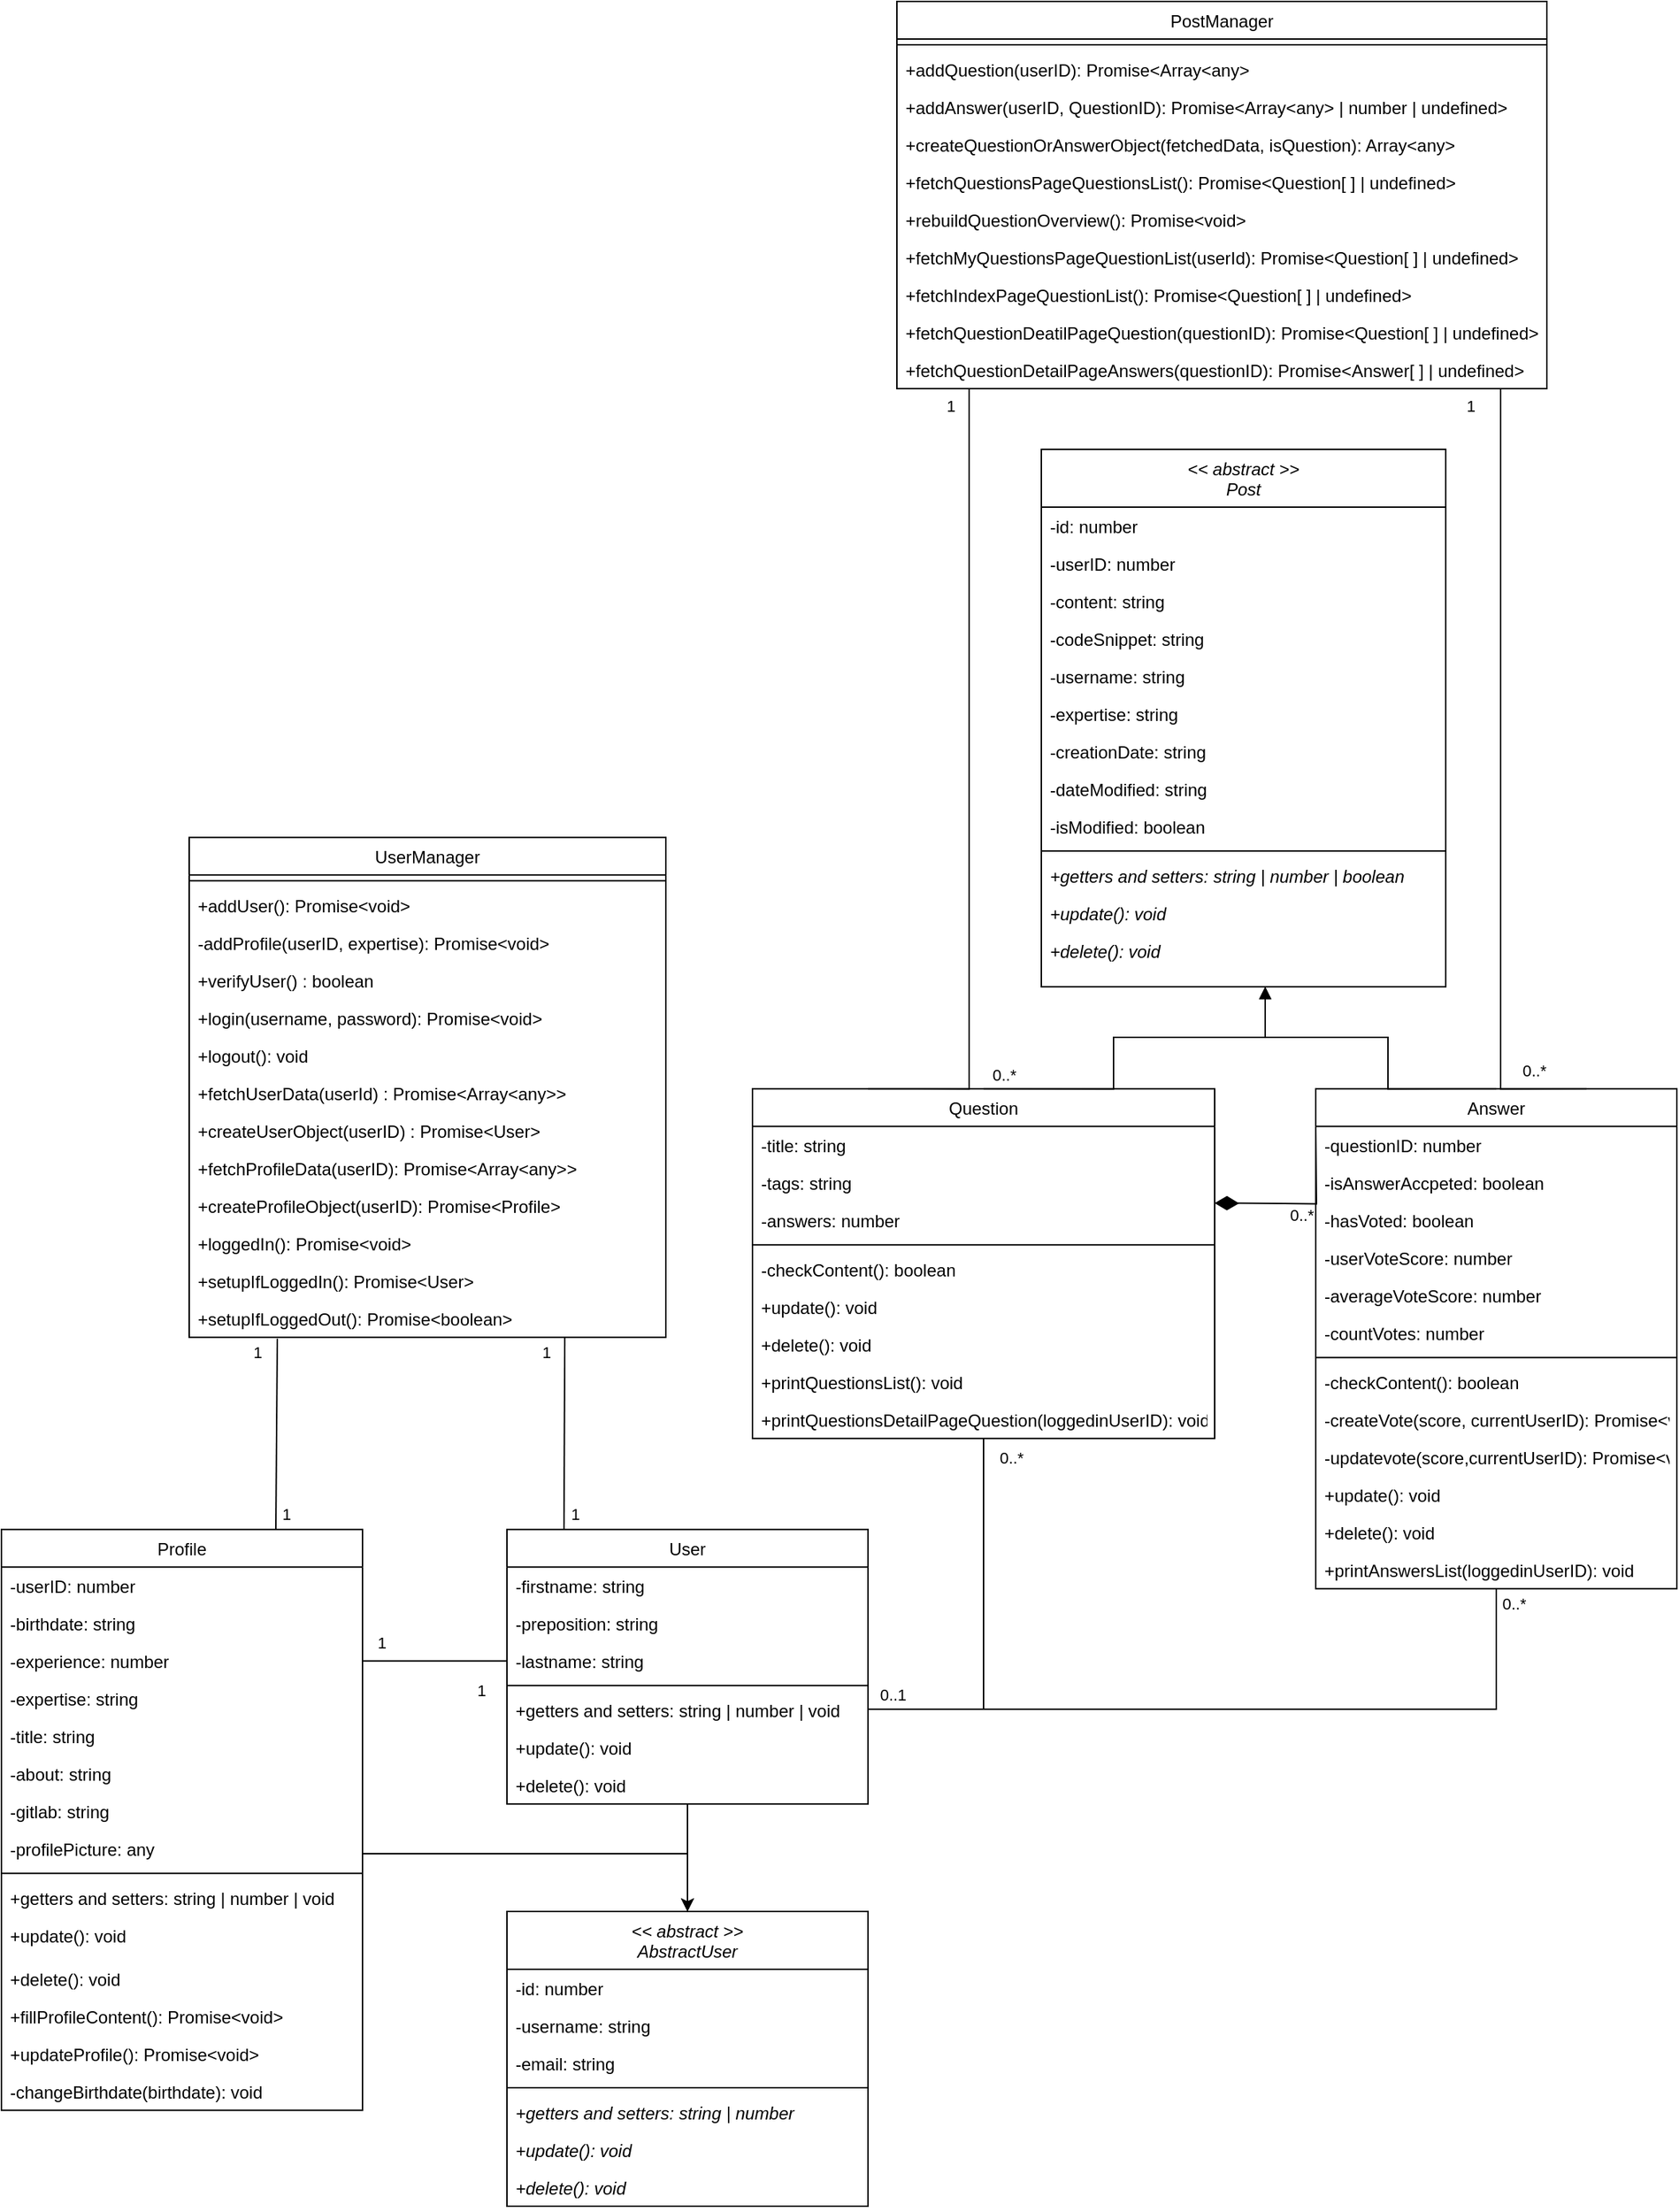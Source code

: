 <mxfile version="22.1.18" type="device">
  <diagram id="C5RBs43oDa-KdzZeNtuy" name="Page-1">
    <mxGraphModel dx="1685" dy="5025" grid="1" gridSize="10" guides="1" tooltips="1" connect="1" arrows="1" fold="1" page="1" pageScale="1" pageWidth="827" pageHeight="1169" math="0" shadow="0">
      <root>
        <mxCell id="WIyWlLk6GJQsqaUBKTNV-0" />
        <mxCell id="WIyWlLk6GJQsqaUBKTNV-1" parent="WIyWlLk6GJQsqaUBKTNV-0" />
        <mxCell id="6Ti2KHRm0o-XwmmQZrWa-179" style="edgeStyle=orthogonalEdgeStyle;rounded=0;orthogonalLoop=1;jettySize=auto;html=1;entryX=0.5;entryY=1;entryDx=0;entryDy=0;endArrow=none;endFill=0;" parent="WIyWlLk6GJQsqaUBKTNV-1" source="6Ti2KHRm0o-XwmmQZrWa-182" target="6Ti2KHRm0o-XwmmQZrWa-197" edge="1">
          <mxGeometry relative="1" as="geometry">
            <mxPoint x="950" y="-2118" as="targetPoint" />
            <Array as="points">
              <mxPoint x="890" y="-2158" />
            </Array>
          </mxGeometry>
        </mxCell>
        <mxCell id="6Ti2KHRm0o-XwmmQZrWa-180" style="edgeStyle=orthogonalEdgeStyle;rounded=0;orthogonalLoop=1;jettySize=auto;html=1;entryX=0.5;entryY=1;entryDx=0;entryDy=0;endArrow=none;endFill=0;" parent="WIyWlLk6GJQsqaUBKTNV-1" source="6Ti2KHRm0o-XwmmQZrWa-182" target="6Ti2KHRm0o-XwmmQZrWa-210" edge="1">
          <mxGeometry relative="1" as="geometry">
            <Array as="points">
              <mxPoint x="1245" y="-2158" />
            </Array>
          </mxGeometry>
        </mxCell>
        <mxCell id="EHp7VlzgjQhOWcOo9t1o-46" style="edgeStyle=orthogonalEdgeStyle;rounded=0;orthogonalLoop=1;jettySize=auto;html=1;" edge="1" parent="WIyWlLk6GJQsqaUBKTNV-1" source="6Ti2KHRm0o-XwmmQZrWa-182" target="EHp7VlzgjQhOWcOo9t1o-16">
          <mxGeometry relative="1" as="geometry">
            <Array as="points">
              <mxPoint x="685" y="-1918" />
              <mxPoint x="685" y="-1918" />
            </Array>
          </mxGeometry>
        </mxCell>
        <mxCell id="6Ti2KHRm0o-XwmmQZrWa-182" value="User" style="swimlane;fontStyle=0;align=center;verticalAlign=top;childLayout=stackLayout;horizontal=1;startSize=26;horizontalStack=0;resizeParent=1;resizeLast=0;collapsible=1;marginBottom=0;rounded=0;shadow=0;strokeWidth=1;" parent="WIyWlLk6GJQsqaUBKTNV-1" vertex="1">
          <mxGeometry x="560" y="-2282.33" width="250" height="190" as="geometry">
            <mxRectangle x="550" y="140" width="160" height="26" as="alternateBounds" />
          </mxGeometry>
        </mxCell>
        <mxCell id="6Ti2KHRm0o-XwmmQZrWa-187" value="-firstname: string" style="text;align=left;verticalAlign=top;spacingLeft=4;spacingRight=4;overflow=hidden;rotatable=0;points=[[0,0.5],[1,0.5]];portConstraint=eastwest;rounded=0;shadow=0;html=0;" parent="6Ti2KHRm0o-XwmmQZrWa-182" vertex="1">
          <mxGeometry y="26" width="250" height="26" as="geometry" />
        </mxCell>
        <mxCell id="6Ti2KHRm0o-XwmmQZrWa-188" value="-preposition: string" style="text;align=left;verticalAlign=top;spacingLeft=4;spacingRight=4;overflow=hidden;rotatable=0;points=[[0,0.5],[1,0.5]];portConstraint=eastwest;rounded=0;shadow=0;html=0;" parent="6Ti2KHRm0o-XwmmQZrWa-182" vertex="1">
          <mxGeometry y="52" width="250" height="26" as="geometry" />
        </mxCell>
        <mxCell id="6Ti2KHRm0o-XwmmQZrWa-189" value="-lastname: string" style="text;align=left;verticalAlign=top;spacingLeft=4;spacingRight=4;overflow=hidden;rotatable=0;points=[[0,0.5],[1,0.5]];portConstraint=eastwest;rounded=0;shadow=0;html=0;" parent="6Ti2KHRm0o-XwmmQZrWa-182" vertex="1">
          <mxGeometry y="78" width="250" height="26" as="geometry" />
        </mxCell>
        <mxCell id="6Ti2KHRm0o-XwmmQZrWa-190" value="" style="line;html=1;strokeWidth=1;align=left;verticalAlign=middle;spacingTop=-1;spacingLeft=3;spacingRight=3;rotatable=0;labelPosition=right;points=[];portConstraint=eastwest;" parent="6Ti2KHRm0o-XwmmQZrWa-182" vertex="1">
          <mxGeometry y="104" width="250" height="8" as="geometry" />
        </mxCell>
        <mxCell id="ggvLUwLcQHMu2McPY35v-72" value="+getters and setters: string | number | void" style="text;align=left;verticalAlign=top;spacingLeft=4;spacingRight=4;overflow=hidden;rotatable=0;points=[[0,0.5],[1,0.5]];portConstraint=eastwest;rounded=0;shadow=0;html=0;" parent="6Ti2KHRm0o-XwmmQZrWa-182" vertex="1">
          <mxGeometry y="112" width="250" height="26" as="geometry" />
        </mxCell>
        <mxCell id="ggvLUwLcQHMu2McPY35v-69" value="+update(): void" style="text;align=left;verticalAlign=top;spacingLeft=4;spacingRight=4;overflow=hidden;rotatable=0;points=[[0,0.5],[1,0.5]];portConstraint=eastwest;rounded=0;shadow=0;html=0;" parent="6Ti2KHRm0o-XwmmQZrWa-182" vertex="1">
          <mxGeometry y="138" width="250" height="26" as="geometry" />
        </mxCell>
        <mxCell id="6Ti2KHRm0o-XwmmQZrWa-193" value="+delete(): void" style="text;align=left;verticalAlign=top;spacingLeft=4;spacingRight=4;overflow=hidden;rotatable=0;points=[[0,0.5],[1,0.5]];portConstraint=eastwest;rounded=0;shadow=0;html=0;" parent="6Ti2KHRm0o-XwmmQZrWa-182" vertex="1">
          <mxGeometry y="164" width="250" height="26" as="geometry" />
        </mxCell>
        <mxCell id="6Ti2KHRm0o-XwmmQZrWa-196" value="0..*" style="edgeStyle=orthogonalEdgeStyle;rounded=0;orthogonalLoop=1;jettySize=auto;html=1;startArrow=diamondThin;startFill=1;endArrow=none;endFill=0;startSize=14;endSize=8;" parent="WIyWlLk6GJQsqaUBKTNV-1" edge="1">
          <mxGeometry x="-0.021" y="-8" relative="1" as="geometry">
            <mxPoint x="1120" y="-2560" as="targetPoint" />
            <mxPoint x="1050" y="-2508.306" as="sourcePoint" />
            <mxPoint as="offset" />
          </mxGeometry>
        </mxCell>
        <mxCell id="6Ti2KHRm0o-XwmmQZrWa-197" value="Question" style="swimlane;fontStyle=0;align=center;verticalAlign=top;childLayout=stackLayout;horizontal=1;startSize=26;horizontalStack=0;resizeParent=1;resizeLast=0;collapsible=1;marginBottom=0;rounded=0;shadow=0;strokeWidth=1;" parent="WIyWlLk6GJQsqaUBKTNV-1" vertex="1">
          <mxGeometry x="730" y="-2587.34" width="320" height="242" as="geometry">
            <mxRectangle x="550" y="140" width="160" height="26" as="alternateBounds" />
          </mxGeometry>
        </mxCell>
        <mxCell id="6Ti2KHRm0o-XwmmQZrWa-200" value="-title: string" style="text;align=left;verticalAlign=top;spacingLeft=4;spacingRight=4;overflow=hidden;rotatable=0;points=[[0,0.5],[1,0.5]];portConstraint=eastwest;rounded=0;shadow=0;html=0;" parent="6Ti2KHRm0o-XwmmQZrWa-197" vertex="1">
          <mxGeometry y="26" width="320" height="26" as="geometry" />
        </mxCell>
        <mxCell id="u15ZTxuMpATyNuCKZqtG-29" value="-tags: string" style="text;align=left;verticalAlign=top;spacingLeft=4;spacingRight=4;overflow=hidden;rotatable=0;points=[[0,0.5],[1,0.5]];portConstraint=eastwest;rounded=0;shadow=0;html=0;" parent="6Ti2KHRm0o-XwmmQZrWa-197" vertex="1">
          <mxGeometry y="52" width="320" height="26" as="geometry" />
        </mxCell>
        <mxCell id="u15ZTxuMpATyNuCKZqtG-30" value="-answers: number" style="text;align=left;verticalAlign=top;spacingLeft=4;spacingRight=4;overflow=hidden;rotatable=0;points=[[0,0.5],[1,0.5]];portConstraint=eastwest;rounded=0;shadow=0;html=0;" parent="6Ti2KHRm0o-XwmmQZrWa-197" vertex="1">
          <mxGeometry y="78" width="320" height="26" as="geometry" />
        </mxCell>
        <mxCell id="6Ti2KHRm0o-XwmmQZrWa-205" value="" style="line;html=1;strokeWidth=1;align=left;verticalAlign=middle;spacingTop=-1;spacingLeft=3;spacingRight=3;rotatable=0;labelPosition=right;points=[];portConstraint=eastwest;" parent="6Ti2KHRm0o-XwmmQZrWa-197" vertex="1">
          <mxGeometry y="104" width="320" height="8" as="geometry" />
        </mxCell>
        <mxCell id="EHp7VlzgjQhOWcOo9t1o-64" value="-checkContent(): boolean" style="text;align=left;verticalAlign=top;spacingLeft=4;spacingRight=4;overflow=hidden;rotatable=0;points=[[0,0.5],[1,0.5]];portConstraint=eastwest;rounded=0;shadow=0;html=0;" vertex="1" parent="6Ti2KHRm0o-XwmmQZrWa-197">
          <mxGeometry y="112" width="320" height="26" as="geometry" />
        </mxCell>
        <mxCell id="6Ti2KHRm0o-XwmmQZrWa-207" value="+update(): void" style="text;align=left;verticalAlign=top;spacingLeft=4;spacingRight=4;overflow=hidden;rotatable=0;points=[[0,0.5],[1,0.5]];portConstraint=eastwest;rounded=0;shadow=0;html=0;" parent="6Ti2KHRm0o-XwmmQZrWa-197" vertex="1">
          <mxGeometry y="138" width="320" height="26" as="geometry" />
        </mxCell>
        <mxCell id="6Ti2KHRm0o-XwmmQZrWa-208" value="+delete(): void" style="text;align=left;verticalAlign=top;spacingLeft=4;spacingRight=4;overflow=hidden;rotatable=0;points=[[0,0.5],[1,0.5]];portConstraint=eastwest;rounded=0;shadow=0;html=0;" parent="6Ti2KHRm0o-XwmmQZrWa-197" vertex="1">
          <mxGeometry y="164" width="320" height="26" as="geometry" />
        </mxCell>
        <mxCell id="u15ZTxuMpATyNuCKZqtG-31" value="+printQuestionsList(): void" style="text;align=left;verticalAlign=top;spacingLeft=4;spacingRight=4;overflow=hidden;rotatable=0;points=[[0,0.5],[1,0.5]];portConstraint=eastwest;rounded=0;shadow=0;html=0;" parent="6Ti2KHRm0o-XwmmQZrWa-197" vertex="1">
          <mxGeometry y="190" width="320" height="26" as="geometry" />
        </mxCell>
        <mxCell id="u15ZTxuMpATyNuCKZqtG-32" value="+printQuestionsDetailPageQuestion(loggedinUserID): void" style="text;align=left;verticalAlign=top;spacingLeft=4;spacingRight=4;overflow=hidden;rotatable=0;points=[[0,0.5],[1,0.5]];portConstraint=eastwest;rounded=0;shadow=0;html=0;" parent="6Ti2KHRm0o-XwmmQZrWa-197" vertex="1">
          <mxGeometry y="216" width="320" height="26" as="geometry" />
        </mxCell>
        <mxCell id="6Ti2KHRm0o-XwmmQZrWa-210" value="Answer" style="swimlane;fontStyle=0;align=center;verticalAlign=top;childLayout=stackLayout;horizontal=1;startSize=26;horizontalStack=0;resizeParent=1;resizeLast=0;collapsible=1;marginBottom=0;rounded=0;shadow=0;strokeWidth=1;" parent="WIyWlLk6GJQsqaUBKTNV-1" vertex="1">
          <mxGeometry x="1120" y="-2587.34" width="250" height="346" as="geometry">
            <mxRectangle x="550" y="140" width="160" height="26" as="alternateBounds" />
          </mxGeometry>
        </mxCell>
        <mxCell id="6Ti2KHRm0o-XwmmQZrWa-212" value="-questionID: number" style="text;align=left;verticalAlign=top;spacingLeft=4;spacingRight=4;overflow=hidden;rotatable=0;points=[[0,0.5],[1,0.5]];portConstraint=eastwest;" parent="6Ti2KHRm0o-XwmmQZrWa-210" vertex="1">
          <mxGeometry y="26" width="250" height="26" as="geometry" />
        </mxCell>
        <mxCell id="6Ti2KHRm0o-XwmmQZrWa-218" value="-isAnswerAccpeted: boolean" style="text;align=left;verticalAlign=top;spacingLeft=4;spacingRight=4;overflow=hidden;rotatable=0;points=[[0,0.5],[1,0.5]];portConstraint=eastwest;rounded=0;shadow=0;html=0;" parent="6Ti2KHRm0o-XwmmQZrWa-210" vertex="1">
          <mxGeometry y="52" width="250" height="26" as="geometry" />
        </mxCell>
        <mxCell id="EHp7VlzgjQhOWcOo9t1o-57" value="-hasVoted: boolean" style="text;align=left;verticalAlign=top;spacingLeft=4;spacingRight=4;overflow=hidden;rotatable=0;points=[[0,0.5],[1,0.5]];portConstraint=eastwest;rounded=0;shadow=0;html=0;" vertex="1" parent="6Ti2KHRm0o-XwmmQZrWa-210">
          <mxGeometry y="78" width="250" height="26" as="geometry" />
        </mxCell>
        <mxCell id="EHp7VlzgjQhOWcOo9t1o-58" value="-userVoteScore: number" style="text;align=left;verticalAlign=top;spacingLeft=4;spacingRight=4;overflow=hidden;rotatable=0;points=[[0,0.5],[1,0.5]];portConstraint=eastwest;rounded=0;shadow=0;html=0;" vertex="1" parent="6Ti2KHRm0o-XwmmQZrWa-210">
          <mxGeometry y="104" width="250" height="26" as="geometry" />
        </mxCell>
        <mxCell id="EHp7VlzgjQhOWcOo9t1o-59" value="-averageVoteScore: number" style="text;align=left;verticalAlign=top;spacingLeft=4;spacingRight=4;overflow=hidden;rotatable=0;points=[[0,0.5],[1,0.5]];portConstraint=eastwest;rounded=0;shadow=0;html=0;" vertex="1" parent="6Ti2KHRm0o-XwmmQZrWa-210">
          <mxGeometry y="130" width="250" height="26" as="geometry" />
        </mxCell>
        <mxCell id="EHp7VlzgjQhOWcOo9t1o-60" value="-countVotes: number" style="text;align=left;verticalAlign=top;spacingLeft=4;spacingRight=4;overflow=hidden;rotatable=0;points=[[0,0.5],[1,0.5]];portConstraint=eastwest;rounded=0;shadow=0;html=0;" vertex="1" parent="6Ti2KHRm0o-XwmmQZrWa-210">
          <mxGeometry y="156" width="250" height="26" as="geometry" />
        </mxCell>
        <mxCell id="6Ti2KHRm0o-XwmmQZrWa-219" value="" style="line;html=1;strokeWidth=1;align=left;verticalAlign=middle;spacingTop=-1;spacingLeft=3;spacingRight=3;rotatable=0;labelPosition=right;points=[];portConstraint=eastwest;" parent="6Ti2KHRm0o-XwmmQZrWa-210" vertex="1">
          <mxGeometry y="182" width="250" height="8" as="geometry" />
        </mxCell>
        <mxCell id="EHp7VlzgjQhOWcOo9t1o-61" value="-checkContent(): boolean" style="text;align=left;verticalAlign=top;spacingLeft=4;spacingRight=4;overflow=hidden;rotatable=0;points=[[0,0.5],[1,0.5]];portConstraint=eastwest;rounded=0;shadow=0;html=0;" vertex="1" parent="6Ti2KHRm0o-XwmmQZrWa-210">
          <mxGeometry y="190" width="250" height="26" as="geometry" />
        </mxCell>
        <mxCell id="EHp7VlzgjQhOWcOo9t1o-62" value="-createVote(score, currentUserID): Promise&lt;void&gt;" style="text;align=left;verticalAlign=top;spacingLeft=4;spacingRight=4;overflow=hidden;rotatable=0;points=[[0,0.5],[1,0.5]];portConstraint=eastwest;rounded=0;shadow=0;html=0;" vertex="1" parent="6Ti2KHRm0o-XwmmQZrWa-210">
          <mxGeometry y="216" width="250" height="26" as="geometry" />
        </mxCell>
        <mxCell id="EHp7VlzgjQhOWcOo9t1o-63" value="-updatevote(score,currentUserID): Promise&lt;void&gt;" style="text;align=left;verticalAlign=top;spacingLeft=4;spacingRight=4;overflow=hidden;rotatable=0;points=[[0,0.5],[1,0.5]];portConstraint=eastwest;rounded=0;shadow=0;html=0;" vertex="1" parent="6Ti2KHRm0o-XwmmQZrWa-210">
          <mxGeometry y="242" width="250" height="26" as="geometry" />
        </mxCell>
        <mxCell id="6Ti2KHRm0o-XwmmQZrWa-221" value="+update(): void" style="text;align=left;verticalAlign=top;spacingLeft=4;spacingRight=4;overflow=hidden;rotatable=0;points=[[0,0.5],[1,0.5]];portConstraint=eastwest;rounded=0;shadow=0;html=0;" parent="6Ti2KHRm0o-XwmmQZrWa-210" vertex="1">
          <mxGeometry y="268" width="250" height="26" as="geometry" />
        </mxCell>
        <mxCell id="6Ti2KHRm0o-XwmmQZrWa-222" value="+delete(): void" style="text;align=left;verticalAlign=top;spacingLeft=4;spacingRight=4;overflow=hidden;rotatable=0;points=[[0,0.5],[1,0.5]];portConstraint=eastwest;rounded=0;shadow=0;html=0;" parent="6Ti2KHRm0o-XwmmQZrWa-210" vertex="1">
          <mxGeometry y="294" width="250" height="26" as="geometry" />
        </mxCell>
        <mxCell id="u15ZTxuMpATyNuCKZqtG-98" value="+printAnswersList(loggedinUserID): void" style="text;align=left;verticalAlign=top;spacingLeft=4;spacingRight=4;overflow=hidden;rotatable=0;points=[[0,0.5],[1,0.5]];portConstraint=eastwest;rounded=0;shadow=0;html=0;" parent="6Ti2KHRm0o-XwmmQZrWa-210" vertex="1">
          <mxGeometry y="320" width="250" height="26" as="geometry" />
        </mxCell>
        <mxCell id="EHp7VlzgjQhOWcOo9t1o-45" style="edgeStyle=orthogonalEdgeStyle;rounded=0;orthogonalLoop=1;jettySize=auto;html=1;" edge="1" parent="WIyWlLk6GJQsqaUBKTNV-1" source="6Ti2KHRm0o-XwmmQZrWa-238" target="EHp7VlzgjQhOWcOo9t1o-16">
          <mxGeometry relative="1" as="geometry">
            <Array as="points">
              <mxPoint x="685" y="-2058" />
            </Array>
          </mxGeometry>
        </mxCell>
        <mxCell id="6Ti2KHRm0o-XwmmQZrWa-238" value="Profile" style="swimlane;fontStyle=0;align=center;verticalAlign=top;childLayout=stackLayout;horizontal=1;startSize=26;horizontalStack=0;resizeParent=1;resizeLast=0;collapsible=1;marginBottom=0;rounded=0;shadow=0;strokeWidth=1;" parent="WIyWlLk6GJQsqaUBKTNV-1" vertex="1">
          <mxGeometry x="210" y="-2282.33" width="250" height="402" as="geometry">
            <mxRectangle x="550" y="140" width="160" height="26" as="alternateBounds" />
          </mxGeometry>
        </mxCell>
        <mxCell id="6Ti2KHRm0o-XwmmQZrWa-240" value="-userID: number" style="text;align=left;verticalAlign=top;spacingLeft=4;spacingRight=4;overflow=hidden;rotatable=0;points=[[0,0.5],[1,0.5]];portConstraint=eastwest;rounded=0;shadow=0;html=0;" parent="6Ti2KHRm0o-XwmmQZrWa-238" vertex="1">
          <mxGeometry y="26" width="250" height="26" as="geometry" />
        </mxCell>
        <mxCell id="6Ti2KHRm0o-XwmmQZrWa-241" value="-birthdate: string" style="text;align=left;verticalAlign=top;spacingLeft=4;spacingRight=4;overflow=hidden;rotatable=0;points=[[0,0.5],[1,0.5]];portConstraint=eastwest;rounded=0;shadow=0;html=0;" parent="6Ti2KHRm0o-XwmmQZrWa-238" vertex="1">
          <mxGeometry y="52" width="250" height="26" as="geometry" />
        </mxCell>
        <mxCell id="6Ti2KHRm0o-XwmmQZrWa-242" value="-experience: number" style="text;align=left;verticalAlign=top;spacingLeft=4;spacingRight=4;overflow=hidden;rotatable=0;points=[[0,0.5],[1,0.5]];portConstraint=eastwest;rounded=0;shadow=0;html=0;" parent="6Ti2KHRm0o-XwmmQZrWa-238" vertex="1">
          <mxGeometry y="78" width="250" height="26" as="geometry" />
        </mxCell>
        <mxCell id="EHp7VlzgjQhOWcOo9t1o-52" value="-expertise: string" style="text;align=left;verticalAlign=top;spacingLeft=4;spacingRight=4;overflow=hidden;rotatable=0;points=[[0,0.5],[1,0.5]];portConstraint=eastwest;rounded=0;shadow=0;html=0;" vertex="1" parent="6Ti2KHRm0o-XwmmQZrWa-238">
          <mxGeometry y="104" width="250" height="26" as="geometry" />
        </mxCell>
        <mxCell id="6Ti2KHRm0o-XwmmQZrWa-243" value="-title: string" style="text;align=left;verticalAlign=top;spacingLeft=4;spacingRight=4;overflow=hidden;rotatable=0;points=[[0,0.5],[1,0.5]];portConstraint=eastwest;rounded=0;shadow=0;html=0;" parent="6Ti2KHRm0o-XwmmQZrWa-238" vertex="1">
          <mxGeometry y="130" width="250" height="26" as="geometry" />
        </mxCell>
        <mxCell id="6Ti2KHRm0o-XwmmQZrWa-244" value="-about: string" style="text;align=left;verticalAlign=top;spacingLeft=4;spacingRight=4;overflow=hidden;rotatable=0;points=[[0,0.5],[1,0.5]];portConstraint=eastwest;rounded=0;shadow=0;html=0;" parent="6Ti2KHRm0o-XwmmQZrWa-238" vertex="1">
          <mxGeometry y="156" width="250" height="26" as="geometry" />
        </mxCell>
        <mxCell id="6Ti2KHRm0o-XwmmQZrWa-245" value="-gitlab: string" style="text;align=left;verticalAlign=top;spacingLeft=4;spacingRight=4;overflow=hidden;rotatable=0;points=[[0,0.5],[1,0.5]];portConstraint=eastwest;rounded=0;shadow=0;html=0;" parent="6Ti2KHRm0o-XwmmQZrWa-238" vertex="1">
          <mxGeometry y="182" width="250" height="26" as="geometry" />
        </mxCell>
        <mxCell id="EHp7VlzgjQhOWcOo9t1o-53" value="-profilePicture: any" style="text;align=left;verticalAlign=top;spacingLeft=4;spacingRight=4;overflow=hidden;rotatable=0;points=[[0,0.5],[1,0.5]];portConstraint=eastwest;rounded=0;shadow=0;html=0;" vertex="1" parent="6Ti2KHRm0o-XwmmQZrWa-238">
          <mxGeometry y="208" width="250" height="26" as="geometry" />
        </mxCell>
        <mxCell id="6Ti2KHRm0o-XwmmQZrWa-246" value="" style="line;html=1;strokeWidth=1;align=left;verticalAlign=middle;spacingTop=-1;spacingLeft=3;spacingRight=3;rotatable=0;labelPosition=right;points=[];portConstraint=eastwest;" parent="6Ti2KHRm0o-XwmmQZrWa-238" vertex="1">
          <mxGeometry y="234" width="250" height="8" as="geometry" />
        </mxCell>
        <mxCell id="ggvLUwLcQHMu2McPY35v-68" value="+getters and setters: string | number | void" style="text;align=left;verticalAlign=top;spacingLeft=4;spacingRight=4;overflow=hidden;rotatable=0;points=[[0,0.5],[1,0.5]];portConstraint=eastwest;rounded=0;shadow=0;html=0;" parent="6Ti2KHRm0o-XwmmQZrWa-238" vertex="1">
          <mxGeometry y="242" width="250" height="26" as="geometry" />
        </mxCell>
        <mxCell id="6Ti2KHRm0o-XwmmQZrWa-248" value="+update(): void" style="text;align=left;verticalAlign=top;spacingLeft=4;spacingRight=4;overflow=hidden;rotatable=0;points=[[0,0.5],[1,0.5]];portConstraint=eastwest;rounded=0;shadow=0;html=0;" parent="6Ti2KHRm0o-XwmmQZrWa-238" vertex="1">
          <mxGeometry y="268" width="250" height="30" as="geometry" />
        </mxCell>
        <mxCell id="6Ti2KHRm0o-XwmmQZrWa-249" value="+delete(): void" style="text;align=left;verticalAlign=top;spacingLeft=4;spacingRight=4;overflow=hidden;rotatable=0;points=[[0,0.5],[1,0.5]];portConstraint=eastwest;rounded=0;shadow=0;html=0;" parent="6Ti2KHRm0o-XwmmQZrWa-238" vertex="1">
          <mxGeometry y="298" width="250" height="26" as="geometry" />
        </mxCell>
        <mxCell id="EHp7VlzgjQhOWcOo9t1o-54" value="+fillProfileContent(): Promise&lt;void&gt;" style="text;align=left;verticalAlign=top;spacingLeft=4;spacingRight=4;overflow=hidden;rotatable=0;points=[[0,0.5],[1,0.5]];portConstraint=eastwest;rounded=0;shadow=0;html=0;" vertex="1" parent="6Ti2KHRm0o-XwmmQZrWa-238">
          <mxGeometry y="324" width="250" height="26" as="geometry" />
        </mxCell>
        <mxCell id="EHp7VlzgjQhOWcOo9t1o-55" value="+updateProfile(): Promise&lt;void&gt;" style="text;align=left;verticalAlign=top;spacingLeft=4;spacingRight=4;overflow=hidden;rotatable=0;points=[[0,0.5],[1,0.5]];portConstraint=eastwest;rounded=0;shadow=0;html=0;" vertex="1" parent="6Ti2KHRm0o-XwmmQZrWa-238">
          <mxGeometry y="350" width="250" height="26" as="geometry" />
        </mxCell>
        <mxCell id="EHp7VlzgjQhOWcOo9t1o-56" value="-changeBirthdate(birthdate): void" style="text;align=left;verticalAlign=top;spacingLeft=4;spacingRight=4;overflow=hidden;rotatable=0;points=[[0,0.5],[1,0.5]];portConstraint=eastwest;rounded=0;shadow=0;html=0;" vertex="1" parent="6Ti2KHRm0o-XwmmQZrWa-238">
          <mxGeometry y="376" width="250" height="26" as="geometry" />
        </mxCell>
        <mxCell id="6Ti2KHRm0o-XwmmQZrWa-261" value="" style="endArrow=none;startArrow=none;endFill=0;startFill=0;endSize=8;html=1;verticalAlign=bottom;labelBackgroundColor=none;strokeWidth=1;rounded=0;entryX=1;entryY=0.5;entryDx=0;entryDy=0;exitX=0;exitY=0.5;exitDx=0;exitDy=0;" parent="WIyWlLk6GJQsqaUBKTNV-1" source="6Ti2KHRm0o-XwmmQZrWa-189" target="6Ti2KHRm0o-XwmmQZrWa-242" edge="1">
          <mxGeometry width="160" relative="1" as="geometry">
            <mxPoint x="740" y="-2422.33" as="sourcePoint" />
            <mxPoint x="500" y="-2272.33" as="targetPoint" />
            <Array as="points" />
          </mxGeometry>
        </mxCell>
        <mxCell id="6Ti2KHRm0o-XwmmQZrWa-262" value="1" style="edgeLabel;html=1;align=center;verticalAlign=middle;resizable=0;points=[];" parent="6Ti2KHRm0o-XwmmQZrWa-261" vertex="1" connectable="0">
          <mxGeometry x="0.789" y="-1" relative="1" as="geometry">
            <mxPoint x="2" y="-12" as="offset" />
          </mxGeometry>
        </mxCell>
        <mxCell id="6Ti2KHRm0o-XwmmQZrWa-263" value="1" style="edgeLabel;html=1;align=center;verticalAlign=middle;resizable=0;points=[];" parent="WIyWlLk6GJQsqaUBKTNV-1" vertex="1" connectable="0">
          <mxGeometry x="504.996" y="-2188" as="geometry">
            <mxPoint x="37" y="17" as="offset" />
          </mxGeometry>
        </mxCell>
        <mxCell id="6Ti2KHRm0o-XwmmQZrWa-264" value="0..*" style="edgeLabel;html=1;align=center;verticalAlign=middle;resizable=0;points=[];" parent="WIyWlLk6GJQsqaUBKTNV-1" vertex="1" connectable="0">
          <mxGeometry x="910" y="-2330.001" as="geometry">
            <mxPoint x="-1" y="-2" as="offset" />
          </mxGeometry>
        </mxCell>
        <mxCell id="6Ti2KHRm0o-XwmmQZrWa-265" value="0..*" style="edgeLabel;html=1;align=center;verticalAlign=middle;resizable=0;points=[];" parent="WIyWlLk6GJQsqaUBKTNV-1" vertex="1" connectable="0">
          <mxGeometry x="1260" y="-2241.341" as="geometry">
            <mxPoint x="-3" y="10" as="offset" />
          </mxGeometry>
        </mxCell>
        <mxCell id="6Ti2KHRm0o-XwmmQZrWa-267" value="0..1" style="edgeLabel;html=1;align=center;verticalAlign=middle;resizable=0;points=[];" parent="WIyWlLk6GJQsqaUBKTNV-1" vertex="1" connectable="0">
          <mxGeometry x="810.001" y="-2178.004" as="geometry">
            <mxPoint x="17" y="10" as="offset" />
          </mxGeometry>
        </mxCell>
        <mxCell id="6Ti2KHRm0o-XwmmQZrWa-285" style="edgeStyle=orthogonalEdgeStyle;rounded=0;orthogonalLoop=1;jettySize=auto;html=1;entryX=0.5;entryY=0;entryDx=0;entryDy=0;endArrow=none;endFill=0;startArrow=block;startFill=1;" parent="WIyWlLk6GJQsqaUBKTNV-1" source="6Ti2KHRm0o-XwmmQZrWa-272" target="6Ti2KHRm0o-XwmmQZrWa-197" edge="1">
          <mxGeometry relative="1" as="geometry">
            <Array as="points">
              <mxPoint x="1085" y="-2623" />
              <mxPoint x="980" y="-2623" />
              <mxPoint x="980" y="-2587" />
            </Array>
          </mxGeometry>
        </mxCell>
        <mxCell id="6Ti2KHRm0o-XwmmQZrWa-286" style="edgeStyle=orthogonalEdgeStyle;rounded=0;orthogonalLoop=1;jettySize=auto;html=1;entryX=0.5;entryY=0;entryDx=0;entryDy=0;endArrow=none;endFill=0;startArrow=block;startFill=1;" parent="WIyWlLk6GJQsqaUBKTNV-1" source="6Ti2KHRm0o-XwmmQZrWa-272" target="6Ti2KHRm0o-XwmmQZrWa-210" edge="1">
          <mxGeometry relative="1" as="geometry">
            <Array as="points">
              <mxPoint x="1085" y="-2623" />
              <mxPoint x="1170" y="-2623" />
              <mxPoint x="1170" y="-2587" />
            </Array>
          </mxGeometry>
        </mxCell>
        <mxCell id="6Ti2KHRm0o-XwmmQZrWa-272" value="&lt;&lt; abstract &gt;&gt;&#xa;Post" style="swimlane;fontStyle=2;align=center;verticalAlign=top;childLayout=stackLayout;horizontal=1;startSize=40;horizontalStack=0;resizeParent=1;resizeLast=0;collapsible=1;marginBottom=0;rounded=0;shadow=0;strokeWidth=1;" parent="WIyWlLk6GJQsqaUBKTNV-1" vertex="1">
          <mxGeometry x="930" y="-3030" width="280" height="372" as="geometry">
            <mxRectangle x="550" y="140" width="160" height="26" as="alternateBounds" />
          </mxGeometry>
        </mxCell>
        <mxCell id="6Ti2KHRm0o-XwmmQZrWa-273" value="-id: number" style="text;align=left;verticalAlign=top;spacingLeft=4;spacingRight=4;overflow=hidden;rotatable=0;points=[[0,0.5],[1,0.5]];portConstraint=eastwest;" parent="6Ti2KHRm0o-XwmmQZrWa-272" vertex="1">
          <mxGeometry y="40" width="280" height="26" as="geometry" />
        </mxCell>
        <mxCell id="6Ti2KHRm0o-XwmmQZrWa-274" value="-userID: number" style="text;align=left;verticalAlign=top;spacingLeft=4;spacingRight=4;overflow=hidden;rotatable=0;points=[[0,0.5],[1,0.5]];portConstraint=eastwest;rounded=0;shadow=0;html=0;" parent="6Ti2KHRm0o-XwmmQZrWa-272" vertex="1">
          <mxGeometry y="66" width="280" height="26" as="geometry" />
        </mxCell>
        <mxCell id="6Ti2KHRm0o-XwmmQZrWa-276" value="-content: string" style="text;align=left;verticalAlign=top;spacingLeft=4;spacingRight=4;overflow=hidden;rotatable=0;points=[[0,0.5],[1,0.5]];portConstraint=eastwest;rounded=0;shadow=0;html=0;" parent="6Ti2KHRm0o-XwmmQZrWa-272" vertex="1">
          <mxGeometry y="92" width="280" height="26" as="geometry" />
        </mxCell>
        <mxCell id="6Ti2KHRm0o-XwmmQZrWa-277" value="-codeSnippet: string" style="text;align=left;verticalAlign=top;spacingLeft=4;spacingRight=4;overflow=hidden;rotatable=0;points=[[0,0.5],[1,0.5]];portConstraint=eastwest;rounded=0;shadow=0;html=0;" parent="6Ti2KHRm0o-XwmmQZrWa-272" vertex="1">
          <mxGeometry y="118" width="280" height="26" as="geometry" />
        </mxCell>
        <mxCell id="u15ZTxuMpATyNuCKZqtG-26" value="-username: string" style="text;align=left;verticalAlign=top;spacingLeft=4;spacingRight=4;overflow=hidden;rotatable=0;points=[[0,0.5],[1,0.5]];portConstraint=eastwest;rounded=0;shadow=0;html=0;" parent="6Ti2KHRm0o-XwmmQZrWa-272" vertex="1">
          <mxGeometry y="144" width="280" height="26" as="geometry" />
        </mxCell>
        <mxCell id="u15ZTxuMpATyNuCKZqtG-27" value="-expertise: string" style="text;align=left;verticalAlign=top;spacingLeft=4;spacingRight=4;overflow=hidden;rotatable=0;points=[[0,0.5],[1,0.5]];portConstraint=eastwest;rounded=0;shadow=0;html=0;" parent="6Ti2KHRm0o-XwmmQZrWa-272" vertex="1">
          <mxGeometry y="170" width="280" height="26" as="geometry" />
        </mxCell>
        <mxCell id="6Ti2KHRm0o-XwmmQZrWa-278" value="-creationDate: string" style="text;align=left;verticalAlign=top;spacingLeft=4;spacingRight=4;overflow=hidden;rotatable=0;points=[[0,0.5],[1,0.5]];portConstraint=eastwest;rounded=0;shadow=0;html=0;" parent="6Ti2KHRm0o-XwmmQZrWa-272" vertex="1">
          <mxGeometry y="196" width="280" height="26" as="geometry" />
        </mxCell>
        <mxCell id="6Ti2KHRm0o-XwmmQZrWa-279" value="-dateModified: string" style="text;align=left;verticalAlign=top;spacingLeft=4;spacingRight=4;overflow=hidden;rotatable=0;points=[[0,0.5],[1,0.5]];portConstraint=eastwest;rounded=0;shadow=0;html=0;" parent="6Ti2KHRm0o-XwmmQZrWa-272" vertex="1">
          <mxGeometry y="222" width="280" height="26" as="geometry" />
        </mxCell>
        <mxCell id="u15ZTxuMpATyNuCKZqtG-28" value="-isModified: boolean" style="text;align=left;verticalAlign=top;spacingLeft=4;spacingRight=4;overflow=hidden;rotatable=0;points=[[0,0.5],[1,0.5]];portConstraint=eastwest;rounded=0;shadow=0;html=0;" parent="6Ti2KHRm0o-XwmmQZrWa-272" vertex="1">
          <mxGeometry y="248" width="280" height="26" as="geometry" />
        </mxCell>
        <mxCell id="6Ti2KHRm0o-XwmmQZrWa-280" value="" style="line;html=1;strokeWidth=1;align=left;verticalAlign=middle;spacingTop=-1;spacingLeft=3;spacingRight=3;rotatable=0;labelPosition=right;points=[];portConstraint=eastwest;" parent="6Ti2KHRm0o-XwmmQZrWa-272" vertex="1">
          <mxGeometry y="274" width="280" height="8" as="geometry" />
        </mxCell>
        <mxCell id="ggvLUwLcQHMu2McPY35v-70" value="+getters and setters: string | number | boolean" style="text;align=left;verticalAlign=top;spacingLeft=4;spacingRight=4;overflow=hidden;rotatable=0;points=[[0,0.5],[1,0.5]];portConstraint=eastwest;rounded=0;shadow=0;html=0;fontStyle=2" parent="6Ti2KHRm0o-XwmmQZrWa-272" vertex="1">
          <mxGeometry y="282" width="280" height="26" as="geometry" />
        </mxCell>
        <mxCell id="6Ti2KHRm0o-XwmmQZrWa-282" value="+update(): void" style="text;align=left;verticalAlign=top;spacingLeft=4;spacingRight=4;overflow=hidden;rotatable=0;points=[[0,0.5],[1,0.5]];portConstraint=eastwest;rounded=0;shadow=0;html=0;fontStyle=2" parent="6Ti2KHRm0o-XwmmQZrWa-272" vertex="1">
          <mxGeometry y="308" width="280" height="26" as="geometry" />
        </mxCell>
        <mxCell id="6Ti2KHRm0o-XwmmQZrWa-283" value="+delete(): void" style="text;align=left;verticalAlign=top;spacingLeft=4;spacingRight=4;overflow=hidden;rotatable=0;points=[[0,0.5],[1,0.5]];portConstraint=eastwest;rounded=0;shadow=0;html=0;fontStyle=2" parent="6Ti2KHRm0o-XwmmQZrWa-272" vertex="1">
          <mxGeometry y="334" width="280" height="26" as="geometry" />
        </mxCell>
        <mxCell id="ggvLUwLcQHMu2McPY35v-0" value="UserManager" style="swimlane;fontStyle=0;align=center;verticalAlign=top;childLayout=stackLayout;horizontal=1;startSize=26;horizontalStack=0;resizeParent=1;resizeLast=0;collapsible=1;marginBottom=0;rounded=0;shadow=0;strokeWidth=1;" parent="WIyWlLk6GJQsqaUBKTNV-1" vertex="1">
          <mxGeometry x="340" y="-2761.34" width="330" height="346" as="geometry">
            <mxRectangle x="550" y="140" width="160" height="26" as="alternateBounds" />
          </mxGeometry>
        </mxCell>
        <mxCell id="ggvLUwLcQHMu2McPY35v-8" value="" style="line;html=1;strokeWidth=1;align=left;verticalAlign=middle;spacingTop=-1;spacingLeft=3;spacingRight=3;rotatable=0;labelPosition=right;points=[];portConstraint=eastwest;" parent="ggvLUwLcQHMu2McPY35v-0" vertex="1">
          <mxGeometry y="26" width="330" height="8" as="geometry" />
        </mxCell>
        <mxCell id="ggvLUwLcQHMu2McPY35v-9" value="+addUser(): Promise&lt;void&gt;" style="text;align=left;verticalAlign=top;spacingLeft=4;spacingRight=4;overflow=hidden;rotatable=0;points=[[0,0.5],[1,0.5]];portConstraint=eastwest;rounded=0;shadow=0;html=0;" parent="ggvLUwLcQHMu2McPY35v-0" vertex="1">
          <mxGeometry y="34" width="330" height="26" as="geometry" />
        </mxCell>
        <mxCell id="ggvLUwLcQHMu2McPY35v-10" value="-addProfile(userID, expertise): Promise&lt;void&gt;" style="text;align=left;verticalAlign=top;spacingLeft=4;spacingRight=4;overflow=hidden;rotatable=0;points=[[0,0.5],[1,0.5]];portConstraint=eastwest;rounded=0;shadow=0;html=0;" parent="ggvLUwLcQHMu2McPY35v-0" vertex="1">
          <mxGeometry y="60" width="330" height="26" as="geometry" />
        </mxCell>
        <mxCell id="ggvLUwLcQHMu2McPY35v-17" value="+verifyUser() : boolean" style="text;align=left;verticalAlign=top;spacingLeft=4;spacingRight=4;overflow=hidden;rotatable=0;points=[[0,0.5],[1,0.5]];portConstraint=eastwest;rounded=0;shadow=0;html=0;" parent="ggvLUwLcQHMu2McPY35v-0" vertex="1">
          <mxGeometry y="86" width="330" height="26" as="geometry" />
        </mxCell>
        <mxCell id="ggvLUwLcQHMu2McPY35v-11" value="+login(username, password): Promise&lt;void&gt;" style="text;align=left;verticalAlign=top;spacingLeft=4;spacingRight=4;overflow=hidden;rotatable=0;points=[[0,0.5],[1,0.5]];portConstraint=eastwest;rounded=0;shadow=0;html=0;" parent="ggvLUwLcQHMu2McPY35v-0" vertex="1">
          <mxGeometry y="112" width="330" height="26" as="geometry" />
        </mxCell>
        <mxCell id="ggvLUwLcQHMu2McPY35v-12" value="+logout(): void" style="text;align=left;verticalAlign=top;spacingLeft=4;spacingRight=4;overflow=hidden;rotatable=0;points=[[0,0.5],[1,0.5]];portConstraint=eastwest;rounded=0;shadow=0;html=0;" parent="ggvLUwLcQHMu2McPY35v-0" vertex="1">
          <mxGeometry y="138" width="330" height="26" as="geometry" />
        </mxCell>
        <mxCell id="u15ZTxuMpATyNuCKZqtG-13" value="+fetchUserData(userId) : Promise&lt;Array&lt;any&gt;&gt;" style="text;align=left;verticalAlign=top;spacingLeft=4;spacingRight=4;overflow=hidden;rotatable=0;points=[[0,0.5],[1,0.5]];portConstraint=eastwest;rounded=0;shadow=0;html=0;" parent="ggvLUwLcQHMu2McPY35v-0" vertex="1">
          <mxGeometry y="164" width="330" height="26" as="geometry" />
        </mxCell>
        <mxCell id="u15ZTxuMpATyNuCKZqtG-14" value="+createUserObject(userID) : Promise&lt;User&gt;" style="text;align=left;verticalAlign=top;spacingLeft=4;spacingRight=4;overflow=hidden;rotatable=0;points=[[0,0.5],[1,0.5]];portConstraint=eastwest;rounded=0;shadow=0;html=0;" parent="ggvLUwLcQHMu2McPY35v-0" vertex="1">
          <mxGeometry y="190" width="330" height="26" as="geometry" />
        </mxCell>
        <mxCell id="EHp7VlzgjQhOWcOo9t1o-2" value="+fetchProfileData(userID): Promise&lt;Array&lt;any&gt;&gt;" style="text;align=left;verticalAlign=top;spacingLeft=4;spacingRight=4;overflow=hidden;rotatable=0;points=[[0,0.5],[1,0.5]];portConstraint=eastwest;rounded=0;shadow=0;html=0;" vertex="1" parent="ggvLUwLcQHMu2McPY35v-0">
          <mxGeometry y="216" width="330" height="26" as="geometry" />
        </mxCell>
        <mxCell id="EHp7VlzgjQhOWcOo9t1o-3" value="+createProfileObject(userID): Promise&lt;Profile&gt;" style="text;align=left;verticalAlign=top;spacingLeft=4;spacingRight=4;overflow=hidden;rotatable=0;points=[[0,0.5],[1,0.5]];portConstraint=eastwest;rounded=0;shadow=0;html=0;" vertex="1" parent="ggvLUwLcQHMu2McPY35v-0">
          <mxGeometry y="242" width="330" height="26" as="geometry" />
        </mxCell>
        <mxCell id="u15ZTxuMpATyNuCKZqtG-15" value="+loggedIn(): Promise&lt;void&gt;" style="text;align=left;verticalAlign=top;spacingLeft=4;spacingRight=4;overflow=hidden;rotatable=0;points=[[0,0.5],[1,0.5]];portConstraint=eastwest;rounded=0;shadow=0;html=0;" parent="ggvLUwLcQHMu2McPY35v-0" vertex="1">
          <mxGeometry y="268" width="330" height="26" as="geometry" />
        </mxCell>
        <mxCell id="u15ZTxuMpATyNuCKZqtG-16" value="+setupIfLoggedIn(): Promise&lt;User&gt;" style="text;align=left;verticalAlign=top;spacingLeft=4;spacingRight=4;overflow=hidden;rotatable=0;points=[[0,0.5],[1,0.5]];portConstraint=eastwest;rounded=0;shadow=0;html=0;" parent="ggvLUwLcQHMu2McPY35v-0" vertex="1">
          <mxGeometry y="294" width="330" height="26" as="geometry" />
        </mxCell>
        <mxCell id="u15ZTxuMpATyNuCKZqtG-17" value="+setupIfLoggedOut(): Promise&lt;boolean&gt;" style="text;align=left;verticalAlign=top;spacingLeft=4;spacingRight=4;overflow=hidden;rotatable=0;points=[[0,0.5],[1,0.5]];portConstraint=eastwest;rounded=0;shadow=0;html=0;" parent="ggvLUwLcQHMu2McPY35v-0" vertex="1">
          <mxGeometry y="320" width="330" height="26" as="geometry" />
        </mxCell>
        <mxCell id="ggvLUwLcQHMu2McPY35v-19" value="1" style="edgeLabel;html=1;align=center;verticalAlign=middle;resizable=0;points=[];" parent="WIyWlLk6GJQsqaUBKTNV-1" vertex="1" connectable="0">
          <mxGeometry x="390.001" y="-2303.344" as="geometry">
            <mxPoint x="17" y="10" as="offset" />
          </mxGeometry>
        </mxCell>
        <mxCell id="ggvLUwLcQHMu2McPY35v-21" value="1" style="edgeLabel;html=1;align=center;verticalAlign=middle;resizable=0;points=[];" parent="WIyWlLk6GJQsqaUBKTNV-1" vertex="1" connectable="0">
          <mxGeometry x="570.001" y="-2415.344" as="geometry">
            <mxPoint x="17" y="10" as="offset" />
          </mxGeometry>
        </mxCell>
        <mxCell id="ggvLUwLcQHMu2McPY35v-29" style="edgeStyle=orthogonalEdgeStyle;rounded=0;orthogonalLoop=1;jettySize=auto;html=1;entryX=0.25;entryY=0;entryDx=0;entryDy=0;endArrow=none;endFill=0;" parent="WIyWlLk6GJQsqaUBKTNV-1" source="ggvLUwLcQHMu2McPY35v-22" target="6Ti2KHRm0o-XwmmQZrWa-197" edge="1">
          <mxGeometry relative="1" as="geometry">
            <Array as="points">
              <mxPoint x="880" y="-2587" />
            </Array>
          </mxGeometry>
        </mxCell>
        <mxCell id="ggvLUwLcQHMu2McPY35v-30" style="edgeStyle=orthogonalEdgeStyle;rounded=0;orthogonalLoop=1;jettySize=auto;html=1;entryX=0.75;entryY=0;entryDx=0;entryDy=0;endArrow=none;endFill=0;" parent="WIyWlLk6GJQsqaUBKTNV-1" source="ggvLUwLcQHMu2McPY35v-22" target="6Ti2KHRm0o-XwmmQZrWa-210" edge="1">
          <mxGeometry relative="1" as="geometry">
            <Array as="points">
              <mxPoint x="1248" y="-2587" />
            </Array>
          </mxGeometry>
        </mxCell>
        <mxCell id="ggvLUwLcQHMu2McPY35v-22" value="PostManager" style="swimlane;fontStyle=0;align=center;verticalAlign=top;childLayout=stackLayout;horizontal=1;startSize=26;horizontalStack=0;resizeParent=1;resizeLast=0;collapsible=1;marginBottom=0;rounded=0;shadow=0;strokeWidth=1;" parent="WIyWlLk6GJQsqaUBKTNV-1" vertex="1">
          <mxGeometry x="830" y="-3340" width="450" height="268" as="geometry">
            <mxRectangle x="550" y="140" width="160" height="26" as="alternateBounds" />
          </mxGeometry>
        </mxCell>
        <mxCell id="ggvLUwLcQHMu2McPY35v-23" value="" style="line;html=1;strokeWidth=1;align=left;verticalAlign=middle;spacingTop=-1;spacingLeft=3;spacingRight=3;rotatable=0;labelPosition=right;points=[];portConstraint=eastwest;" parent="ggvLUwLcQHMu2McPY35v-22" vertex="1">
          <mxGeometry y="26" width="450" height="8" as="geometry" />
        </mxCell>
        <mxCell id="ggvLUwLcQHMu2McPY35v-24" value="+addQuestion(userID): Promise&lt;Array&lt;any&gt;" style="text;align=left;verticalAlign=top;spacingLeft=4;spacingRight=4;overflow=hidden;rotatable=0;points=[[0,0.5],[1,0.5]];portConstraint=eastwest;rounded=0;shadow=0;html=0;" parent="ggvLUwLcQHMu2McPY35v-22" vertex="1">
          <mxGeometry y="34" width="450" height="26" as="geometry" />
        </mxCell>
        <mxCell id="ggvLUwLcQHMu2McPY35v-25" value="+addAnswer(userID, QuestionID): Promise&lt;Array&lt;any&gt; | number | undefined&gt;" style="text;align=left;verticalAlign=top;spacingLeft=4;spacingRight=4;overflow=hidden;rotatable=0;points=[[0,0.5],[1,0.5]];portConstraint=eastwest;rounded=0;shadow=0;html=0;" parent="ggvLUwLcQHMu2McPY35v-22" vertex="1">
          <mxGeometry y="60" width="450" height="26" as="geometry" />
        </mxCell>
        <mxCell id="u15ZTxuMpATyNuCKZqtG-18" value="+createQuestionOrAnswerObject(fetchedData, isQuestion): Array&lt;any&gt;" style="text;align=left;verticalAlign=top;spacingLeft=4;spacingRight=4;overflow=hidden;rotatable=0;points=[[0,0.5],[1,0.5]];portConstraint=eastwest;rounded=0;shadow=0;html=0;" parent="ggvLUwLcQHMu2McPY35v-22" vertex="1">
          <mxGeometry y="86" width="450" height="26" as="geometry" />
        </mxCell>
        <mxCell id="u15ZTxuMpATyNuCKZqtG-19" value="+fetchQuestionsPageQuestionsList(): Promise&lt;Question[ ] | undefined&gt;" style="text;align=left;verticalAlign=top;spacingLeft=4;spacingRight=4;overflow=hidden;rotatable=0;points=[[0,0.5],[1,0.5]];portConstraint=eastwest;rounded=0;shadow=0;html=0;" parent="ggvLUwLcQHMu2McPY35v-22" vertex="1">
          <mxGeometry y="112" width="450" height="26" as="geometry" />
        </mxCell>
        <mxCell id="EHp7VlzgjQhOWcOo9t1o-0" value="+rebuildQuestionOverview(): Promise&lt;void&gt;" style="text;align=left;verticalAlign=top;spacingLeft=4;spacingRight=4;overflow=hidden;rotatable=0;points=[[0,0.5],[1,0.5]];portConstraint=eastwest;rounded=0;shadow=0;html=0;" vertex="1" parent="ggvLUwLcQHMu2McPY35v-22">
          <mxGeometry y="138" width="450" height="26" as="geometry" />
        </mxCell>
        <mxCell id="u15ZTxuMpATyNuCKZqtG-20" value="+fetchMyQuestionsPageQuestionList(userId): Promise&lt;Question[ ] | undefined&gt;" style="text;align=left;verticalAlign=top;spacingLeft=4;spacingRight=4;overflow=hidden;rotatable=0;points=[[0,0.5],[1,0.5]];portConstraint=eastwest;rounded=0;shadow=0;html=0;" parent="ggvLUwLcQHMu2McPY35v-22" vertex="1">
          <mxGeometry y="164" width="450" height="26" as="geometry" />
        </mxCell>
        <mxCell id="u15ZTxuMpATyNuCKZqtG-21" value="+fetchIndexPageQuestionList(): Promise&lt;Question[ ] | undefined&gt;" style="text;align=left;verticalAlign=top;spacingLeft=4;spacingRight=4;overflow=hidden;rotatable=0;points=[[0,0.5],[1,0.5]];portConstraint=eastwest;rounded=0;shadow=0;html=0;" parent="ggvLUwLcQHMu2McPY35v-22" vertex="1">
          <mxGeometry y="190" width="450" height="26" as="geometry" />
        </mxCell>
        <mxCell id="u15ZTxuMpATyNuCKZqtG-23" value="+fetchQuestionDeatilPageQuestion(questionID): Promise&lt;Question[ ] | undefined&gt;" style="text;align=left;verticalAlign=top;spacingLeft=4;spacingRight=4;overflow=hidden;rotatable=0;points=[[0,0.5],[1,0.5]];portConstraint=eastwest;rounded=0;shadow=0;html=0;" parent="ggvLUwLcQHMu2McPY35v-22" vertex="1">
          <mxGeometry y="216" width="450" height="26" as="geometry" />
        </mxCell>
        <mxCell id="u15ZTxuMpATyNuCKZqtG-24" value="+fetchQuestionDetailPageAnswers(questionID): Promise&lt;Answer[ ] | undefined&gt;" style="text;align=left;verticalAlign=top;spacingLeft=4;spacingRight=4;overflow=hidden;rotatable=0;points=[[0,0.5],[1,0.5]];portConstraint=eastwest;rounded=0;shadow=0;html=0;" parent="ggvLUwLcQHMu2McPY35v-22" vertex="1">
          <mxGeometry y="242" width="450" height="26" as="geometry" />
        </mxCell>
        <mxCell id="ggvLUwLcQHMu2McPY35v-31" value="1" style="edgeLabel;html=1;align=center;verticalAlign=middle;resizable=0;points=[];" parent="WIyWlLk6GJQsqaUBKTNV-1" vertex="1" connectable="0">
          <mxGeometry x="850.001" y="-3070.004" as="geometry">
            <mxPoint x="17" y="10" as="offset" />
          </mxGeometry>
        </mxCell>
        <mxCell id="ggvLUwLcQHMu2McPY35v-33" value="1" style="edgeLabel;html=1;align=center;verticalAlign=middle;resizable=0;points=[];" parent="WIyWlLk6GJQsqaUBKTNV-1" vertex="1" connectable="0">
          <mxGeometry x="1210.001" y="-3070.004" as="geometry">
            <mxPoint x="17" y="10" as="offset" />
          </mxGeometry>
        </mxCell>
        <mxCell id="u15ZTxuMpATyNuCKZqtG-102" value="0..*" style="edgeLabel;html=1;align=center;verticalAlign=middle;resizable=0;points=[];" parent="WIyWlLk6GJQsqaUBKTNV-1" vertex="1" connectable="0">
          <mxGeometry x="900" y="-2600.001" as="geometry">
            <mxPoint x="4" y="3" as="offset" />
          </mxGeometry>
        </mxCell>
        <mxCell id="u15ZTxuMpATyNuCKZqtG-103" value="0..*" style="edgeLabel;html=1;align=center;verticalAlign=middle;resizable=0;points=[];" parent="WIyWlLk6GJQsqaUBKTNV-1" vertex="1" connectable="0">
          <mxGeometry x="1270" y="-2600.001" as="geometry">
            <mxPoint x="1" as="offset" />
          </mxGeometry>
        </mxCell>
        <mxCell id="EHp7VlzgjQhOWcOo9t1o-16" value="&lt;&lt; abstract &gt;&gt;&#xa;AbstractUser" style="swimlane;fontStyle=2;align=center;verticalAlign=top;childLayout=stackLayout;horizontal=1;startSize=40;horizontalStack=0;resizeParent=1;resizeLast=0;collapsible=1;marginBottom=0;rounded=0;shadow=0;strokeWidth=1;" vertex="1" parent="WIyWlLk6GJQsqaUBKTNV-1">
          <mxGeometry x="560" y="-2018" width="250" height="204" as="geometry">
            <mxRectangle x="550" y="140" width="160" height="26" as="alternateBounds" />
          </mxGeometry>
        </mxCell>
        <mxCell id="EHp7VlzgjQhOWcOo9t1o-17" value="-id: number" style="text;align=left;verticalAlign=top;spacingLeft=4;spacingRight=4;overflow=hidden;rotatable=0;points=[[0,0.5],[1,0.5]];portConstraint=eastwest;" vertex="1" parent="EHp7VlzgjQhOWcOo9t1o-16">
          <mxGeometry y="40" width="250" height="26" as="geometry" />
        </mxCell>
        <mxCell id="EHp7VlzgjQhOWcOo9t1o-30" value="-username: string" style="text;align=left;verticalAlign=top;spacingLeft=4;spacingRight=4;overflow=hidden;rotatable=0;points=[[0,0.5],[1,0.5]];portConstraint=eastwest;" vertex="1" parent="EHp7VlzgjQhOWcOo9t1o-16">
          <mxGeometry y="66" width="250" height="26" as="geometry" />
        </mxCell>
        <mxCell id="EHp7VlzgjQhOWcOo9t1o-31" value="-email: string" style="text;align=left;verticalAlign=top;spacingLeft=4;spacingRight=4;overflow=hidden;rotatable=0;points=[[0,0.5],[1,0.5]];portConstraint=eastwest;" vertex="1" parent="EHp7VlzgjQhOWcOo9t1o-16">
          <mxGeometry y="92" width="250" height="26" as="geometry" />
        </mxCell>
        <mxCell id="EHp7VlzgjQhOWcOo9t1o-26" value="" style="line;html=1;strokeWidth=1;align=left;verticalAlign=middle;spacingTop=-1;spacingLeft=3;spacingRight=3;rotatable=0;labelPosition=right;points=[];portConstraint=eastwest;" vertex="1" parent="EHp7VlzgjQhOWcOo9t1o-16">
          <mxGeometry y="118" width="250" height="8" as="geometry" />
        </mxCell>
        <mxCell id="EHp7VlzgjQhOWcOo9t1o-27" value="+getters and setters: string | number" style="text;align=left;verticalAlign=top;spacingLeft=4;spacingRight=4;overflow=hidden;rotatable=0;points=[[0,0.5],[1,0.5]];portConstraint=eastwest;rounded=0;shadow=0;html=0;fontStyle=2" vertex="1" parent="EHp7VlzgjQhOWcOo9t1o-16">
          <mxGeometry y="126" width="250" height="26" as="geometry" />
        </mxCell>
        <mxCell id="EHp7VlzgjQhOWcOo9t1o-28" value="+update(): void" style="text;align=left;verticalAlign=top;spacingLeft=4;spacingRight=4;overflow=hidden;rotatable=0;points=[[0,0.5],[1,0.5]];portConstraint=eastwest;rounded=0;shadow=0;html=0;fontStyle=2" vertex="1" parent="EHp7VlzgjQhOWcOo9t1o-16">
          <mxGeometry y="152" width="250" height="26" as="geometry" />
        </mxCell>
        <mxCell id="EHp7VlzgjQhOWcOo9t1o-29" value="+delete(): void" style="text;align=left;verticalAlign=top;spacingLeft=4;spacingRight=4;overflow=hidden;rotatable=0;points=[[0,0.5],[1,0.5]];portConstraint=eastwest;rounded=0;shadow=0;html=0;fontStyle=2" vertex="1" parent="EHp7VlzgjQhOWcOo9t1o-16">
          <mxGeometry y="178" width="250" height="26" as="geometry" />
        </mxCell>
        <mxCell id="EHp7VlzgjQhOWcOo9t1o-32" value="" style="endArrow=none;endFill=0;endSize=12;html=1;rounded=0;entryX=0.788;entryY=1.006;entryDx=0;entryDy=0;entryPerimeter=0;exitX=0.158;exitY=-0.001;exitDx=0;exitDy=0;exitPerimeter=0;" edge="1" parent="WIyWlLk6GJQsqaUBKTNV-1" source="6Ti2KHRm0o-XwmmQZrWa-182" target="u15ZTxuMpATyNuCKZqtG-17">
          <mxGeometry width="160" relative="1" as="geometry">
            <mxPoint x="600" y="-2288" as="sourcePoint" />
            <mxPoint x="720" y="-2518" as="targetPoint" />
          </mxGeometry>
        </mxCell>
        <mxCell id="EHp7VlzgjQhOWcOo9t1o-33" value="" style="endArrow=none;endFill=0;endSize=12;html=1;rounded=0;entryX=0.788;entryY=1.006;entryDx=0;entryDy=0;entryPerimeter=0;exitX=0.158;exitY=-0.001;exitDx=0;exitDy=0;exitPerimeter=0;" edge="1" parent="WIyWlLk6GJQsqaUBKTNV-1">
          <mxGeometry width="160" relative="1" as="geometry">
            <mxPoint x="400" y="-2282.33" as="sourcePoint" />
            <mxPoint x="401" y="-2414.33" as="targetPoint" />
          </mxGeometry>
        </mxCell>
        <mxCell id="EHp7VlzgjQhOWcOo9t1o-34" value="1" style="edgeLabel;html=1;align=center;verticalAlign=middle;resizable=0;points=[];" vertex="1" connectable="0" parent="WIyWlLk6GJQsqaUBKTNV-1">
          <mxGeometry x="370.001" y="-2415.344" as="geometry">
            <mxPoint x="17" y="10" as="offset" />
          </mxGeometry>
        </mxCell>
        <mxCell id="EHp7VlzgjQhOWcOo9t1o-35" value="1" style="edgeLabel;html=1;align=center;verticalAlign=middle;resizable=0;points=[];" vertex="1" connectable="0" parent="WIyWlLk6GJQsqaUBKTNV-1">
          <mxGeometry x="590.001" y="-2303.344" as="geometry">
            <mxPoint x="17" y="10" as="offset" />
          </mxGeometry>
        </mxCell>
      </root>
    </mxGraphModel>
  </diagram>
</mxfile>
